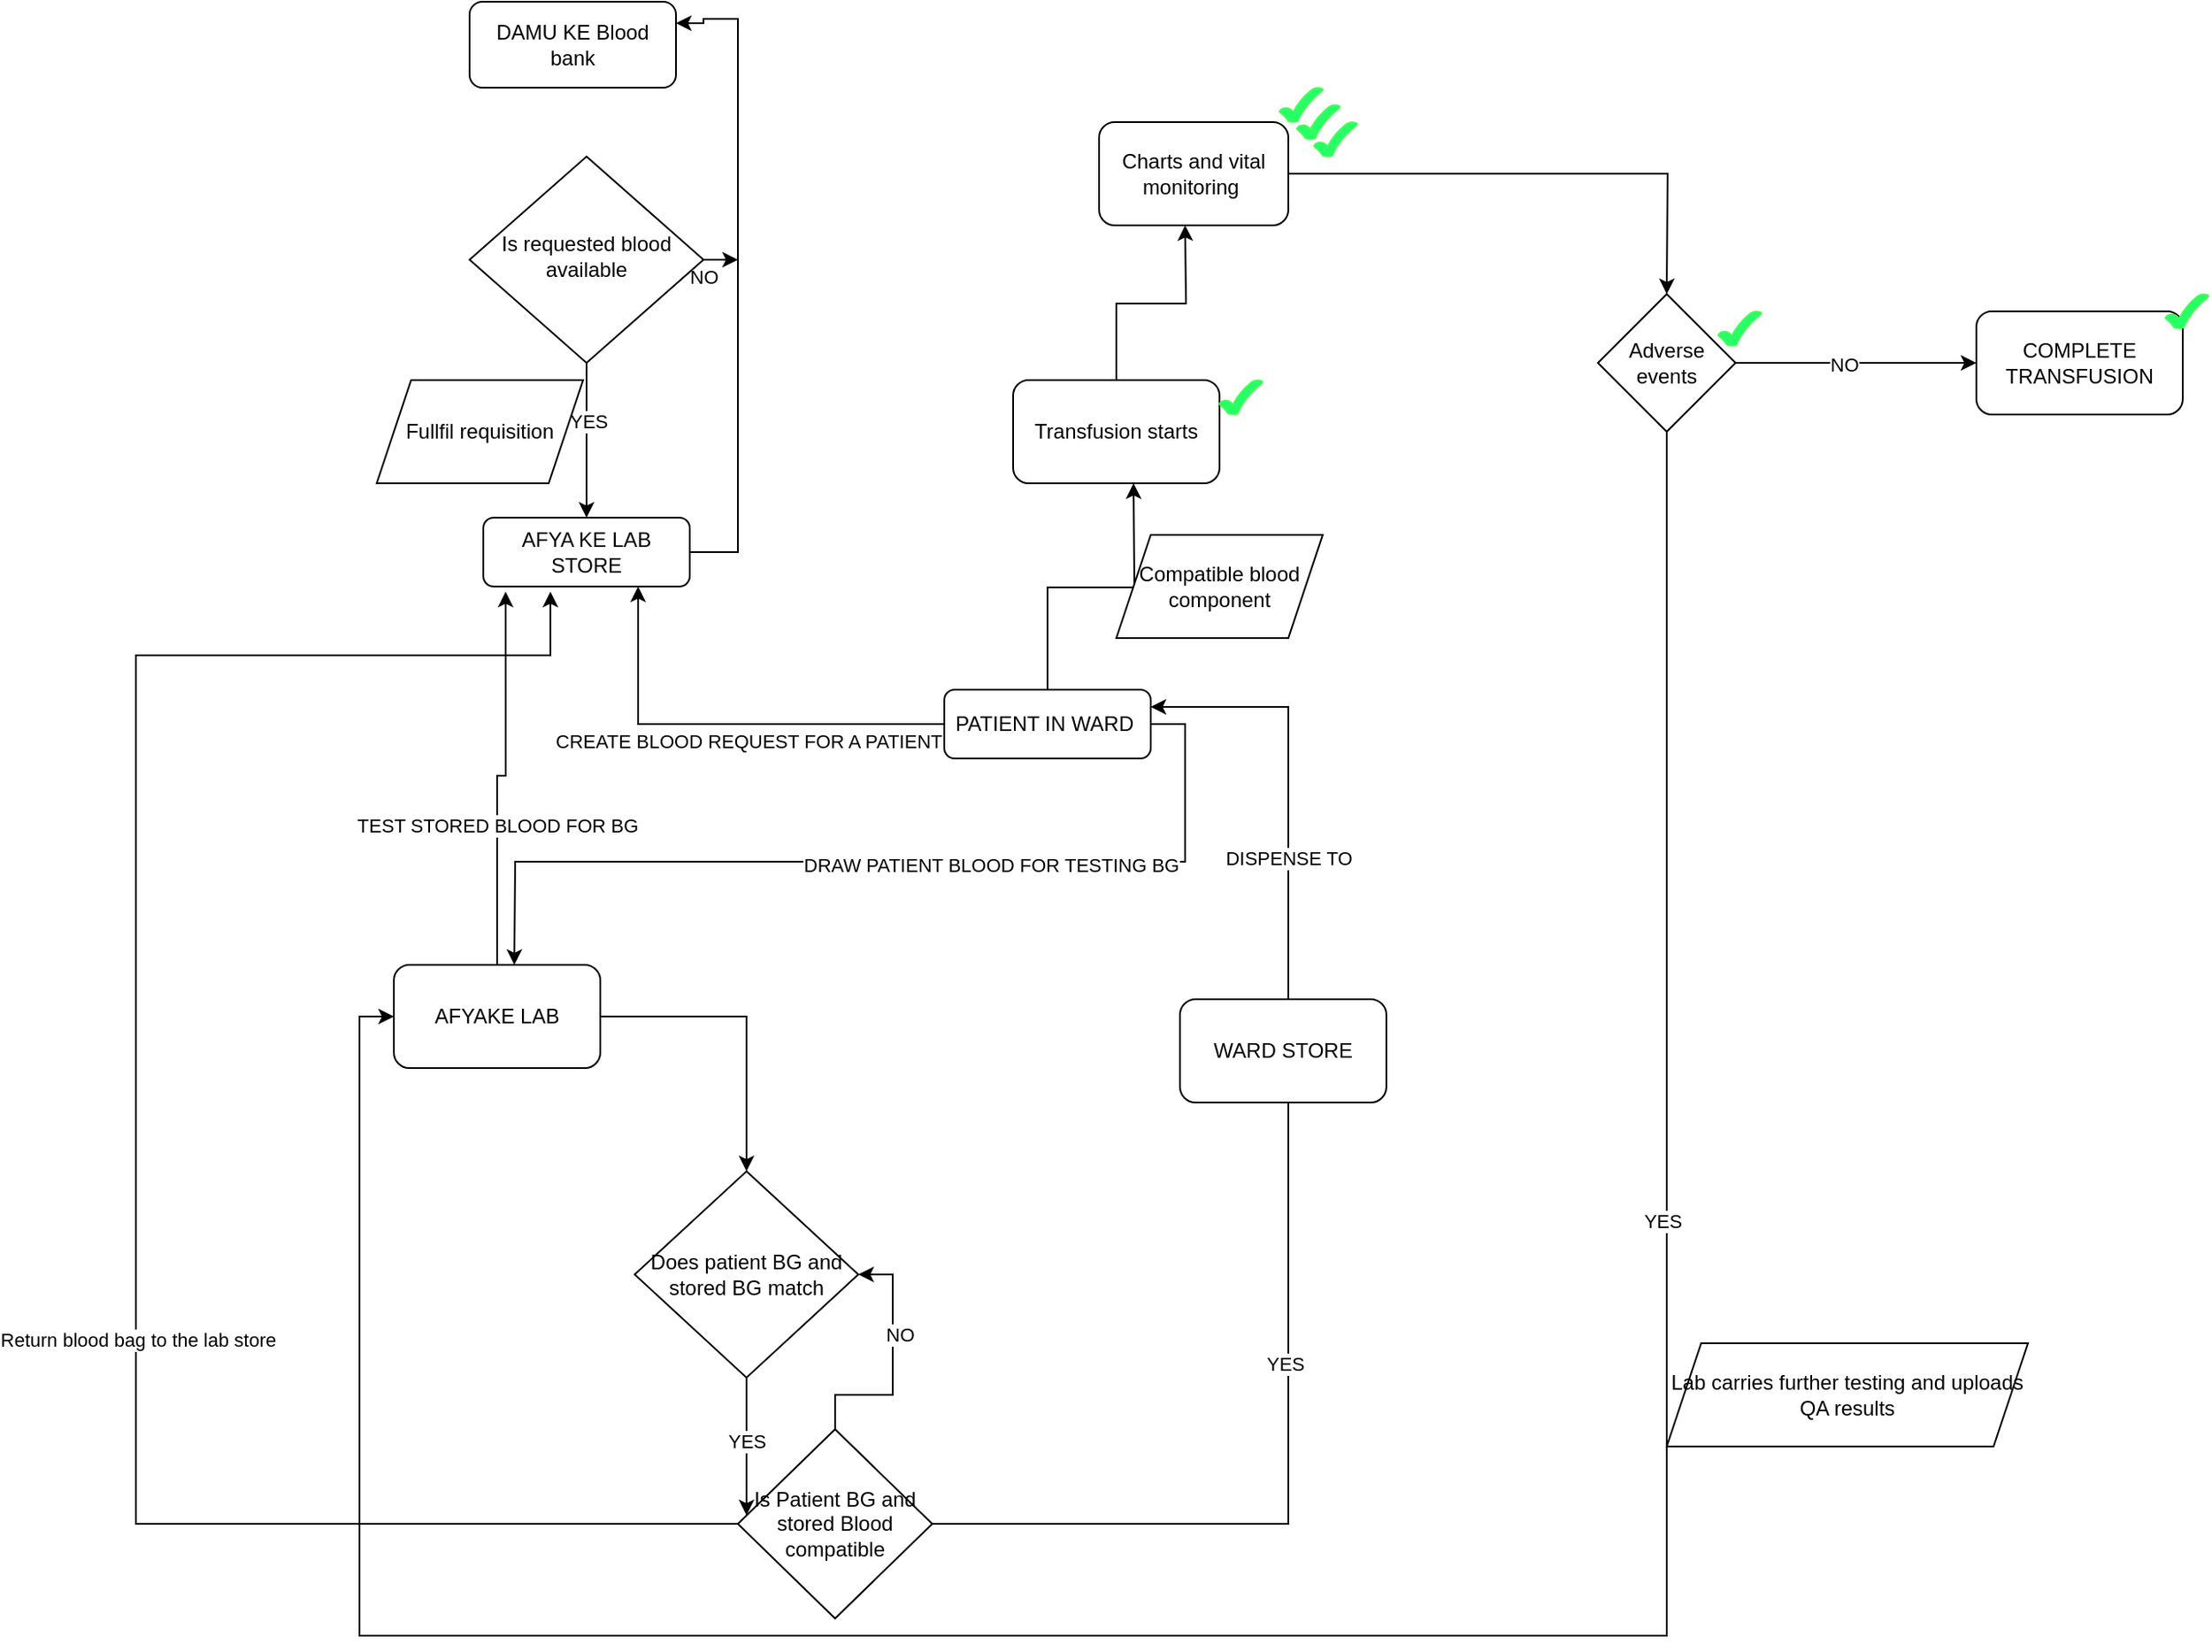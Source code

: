 <mxfile version="24.7.6">
  <diagram id="C5RBs43oDa-KdzZeNtuy" name="Page-1">
    <mxGraphModel dx="1434" dy="772" grid="1" gridSize="10" guides="1" tooltips="1" connect="1" arrows="1" fold="1" page="1" pageScale="1" pageWidth="827" pageHeight="1169" math="0" shadow="0">
      <root>
        <mxCell id="WIyWlLk6GJQsqaUBKTNV-0" />
        <mxCell id="WIyWlLk6GJQsqaUBKTNV-1" parent="WIyWlLk6GJQsqaUBKTNV-0" />
        <mxCell id="WIyWlLk6GJQsqaUBKTNV-3" value="DAMU KE Blood bank" style="rounded=1;whiteSpace=wrap;html=1;fontSize=12;glass=0;strokeWidth=1;shadow=0;" parent="WIyWlLk6GJQsqaUBKTNV-1" vertex="1">
          <mxGeometry x="414" y="20" width="120" height="50" as="geometry" />
        </mxCell>
        <mxCell id="6d0mBlJnEgmpbv1rLdrM-5" style="edgeStyle=orthogonalEdgeStyle;rounded=0;orthogonalLoop=1;jettySize=auto;html=1;" parent="WIyWlLk6GJQsqaUBKTNV-1" source="WIyWlLk6GJQsqaUBKTNV-6" target="6d0mBlJnEgmpbv1rLdrM-1" edge="1">
          <mxGeometry relative="1" as="geometry" />
        </mxCell>
        <mxCell id="6d0mBlJnEgmpbv1rLdrM-8" value="YES" style="edgeLabel;html=1;align=center;verticalAlign=middle;resizable=0;points=[];" parent="6d0mBlJnEgmpbv1rLdrM-5" vertex="1" connectable="0">
          <mxGeometry x="-0.25" y="1" relative="1" as="geometry">
            <mxPoint as="offset" />
          </mxGeometry>
        </mxCell>
        <mxCell id="6d0mBlJnEgmpbv1rLdrM-16" style="edgeStyle=orthogonalEdgeStyle;rounded=0;orthogonalLoop=1;jettySize=auto;html=1;exitX=1;exitY=0.5;exitDx=0;exitDy=0;" parent="WIyWlLk6GJQsqaUBKTNV-1" source="WIyWlLk6GJQsqaUBKTNV-6" edge="1">
          <mxGeometry relative="1" as="geometry">
            <mxPoint x="570" y="170" as="targetPoint" />
          </mxGeometry>
        </mxCell>
        <mxCell id="6d0mBlJnEgmpbv1rLdrM-17" value="NO" style="edgeLabel;html=1;align=center;verticalAlign=middle;resizable=0;points=[];" parent="6d0mBlJnEgmpbv1rLdrM-16" vertex="1" connectable="0">
          <mxGeometry x="-0.2" y="2" relative="1" as="geometry">
            <mxPoint x="-8" y="12" as="offset" />
          </mxGeometry>
        </mxCell>
        <mxCell id="WIyWlLk6GJQsqaUBKTNV-6" value="Is requested blood available" style="rhombus;whiteSpace=wrap;html=1;shadow=0;fontFamily=Helvetica;fontSize=12;align=center;strokeWidth=1;spacing=6;spacingTop=-4;" parent="WIyWlLk6GJQsqaUBKTNV-1" vertex="1">
          <mxGeometry x="414" y="110" width="136" height="120" as="geometry" />
        </mxCell>
        <mxCell id="6d0mBlJnEgmpbv1rLdrM-2" style="edgeStyle=orthogonalEdgeStyle;rounded=0;orthogonalLoop=1;jettySize=auto;html=1;entryX=1;entryY=0.25;entryDx=0;entryDy=0;" parent="WIyWlLk6GJQsqaUBKTNV-1" source="6d0mBlJnEgmpbv1rLdrM-1" target="WIyWlLk6GJQsqaUBKTNV-3" edge="1">
          <mxGeometry relative="1" as="geometry">
            <Array as="points">
              <mxPoint x="570" y="340" />
              <mxPoint x="570" y="30" />
              <mxPoint x="550" y="30" />
            </Array>
          </mxGeometry>
        </mxCell>
        <mxCell id="6d0mBlJnEgmpbv1rLdrM-1" value="AFYA KE LAB STORE" style="rounded=1;whiteSpace=wrap;html=1;" parent="WIyWlLk6GJQsqaUBKTNV-1" vertex="1">
          <mxGeometry x="422" y="320" width="120" height="40" as="geometry" />
        </mxCell>
        <mxCell id="6d0mBlJnEgmpbv1rLdrM-14" value="Fullfil requisition" style="shape=parallelogram;perimeter=parallelogramPerimeter;whiteSpace=wrap;html=1;fixedSize=1;" parent="WIyWlLk6GJQsqaUBKTNV-1" vertex="1">
          <mxGeometry x="360" y="240" width="120" height="60" as="geometry" />
        </mxCell>
        <mxCell id="6d0mBlJnEgmpbv1rLdrM-36" style="edgeStyle=orthogonalEdgeStyle;rounded=0;orthogonalLoop=1;jettySize=auto;html=1;" parent="WIyWlLk6GJQsqaUBKTNV-1" source="6d0mBlJnEgmpbv1rLdrM-20" target="6d0mBlJnEgmpbv1rLdrM-37" edge="1">
          <mxGeometry relative="1" as="geometry">
            <mxPoint x="550" y="740" as="targetPoint" />
          </mxGeometry>
        </mxCell>
        <mxCell id="6d0mBlJnEgmpbv1rLdrM-20" value="AFYAKE LAB" style="rounded=1;whiteSpace=wrap;html=1;" parent="WIyWlLk6GJQsqaUBKTNV-1" vertex="1">
          <mxGeometry x="370" y="580" width="120" height="60" as="geometry" />
        </mxCell>
        <mxCell id="6d0mBlJnEgmpbv1rLdrM-22" style="edgeStyle=orthogonalEdgeStyle;rounded=0;orthogonalLoop=1;jettySize=auto;html=1;entryX=0.75;entryY=1;entryDx=0;entryDy=0;" parent="WIyWlLk6GJQsqaUBKTNV-1" source="6d0mBlJnEgmpbv1rLdrM-21" target="6d0mBlJnEgmpbv1rLdrM-1" edge="1">
          <mxGeometry relative="1" as="geometry" />
        </mxCell>
        <mxCell id="6d0mBlJnEgmpbv1rLdrM-23" value="CREATE BLOOD REQUEST FOR A PATIENT" style="edgeLabel;html=1;align=center;verticalAlign=middle;resizable=0;points=[];" parent="6d0mBlJnEgmpbv1rLdrM-22" vertex="1" connectable="0">
          <mxGeometry x="-0.121" y="3" relative="1" as="geometry">
            <mxPoint x="-1" y="7" as="offset" />
          </mxGeometry>
        </mxCell>
        <mxCell id="6d0mBlJnEgmpbv1rLdrM-29" style="edgeStyle=orthogonalEdgeStyle;rounded=0;orthogonalLoop=1;jettySize=auto;html=1;exitX=1;exitY=0.5;exitDx=0;exitDy=0;" parent="WIyWlLk6GJQsqaUBKTNV-1" source="6d0mBlJnEgmpbv1rLdrM-21" edge="1">
          <mxGeometry relative="1" as="geometry">
            <mxPoint x="440" y="580" as="targetPoint" />
          </mxGeometry>
        </mxCell>
        <mxCell id="6d0mBlJnEgmpbv1rLdrM-30" value="DRAW PATIENT BLOOD FOR TESTING BG" style="edgeLabel;html=1;align=center;verticalAlign=middle;resizable=0;points=[];" parent="6d0mBlJnEgmpbv1rLdrM-29" vertex="1" connectable="0">
          <mxGeometry x="-0.225" y="2" relative="1" as="geometry">
            <mxPoint as="offset" />
          </mxGeometry>
        </mxCell>
        <mxCell id="6d0mBlJnEgmpbv1rLdrM-67" style="edgeStyle=orthogonalEdgeStyle;rounded=0;orthogonalLoop=1;jettySize=auto;html=1;" parent="WIyWlLk6GJQsqaUBKTNV-1" source="6d0mBlJnEgmpbv1rLdrM-21" edge="1">
          <mxGeometry relative="1" as="geometry">
            <mxPoint x="800" y="300" as="targetPoint" />
          </mxGeometry>
        </mxCell>
        <mxCell id="6d0mBlJnEgmpbv1rLdrM-21" value="PATIENT IN WARD&amp;nbsp;" style="rounded=1;whiteSpace=wrap;html=1;" parent="WIyWlLk6GJQsqaUBKTNV-1" vertex="1">
          <mxGeometry x="690" y="420" width="120" height="40" as="geometry" />
        </mxCell>
        <mxCell id="6d0mBlJnEgmpbv1rLdrM-31" style="edgeStyle=orthogonalEdgeStyle;rounded=0;orthogonalLoop=1;jettySize=auto;html=1;entryX=0.108;entryY=1.075;entryDx=0;entryDy=0;entryPerimeter=0;" parent="WIyWlLk6GJQsqaUBKTNV-1" source="6d0mBlJnEgmpbv1rLdrM-20" target="6d0mBlJnEgmpbv1rLdrM-1" edge="1">
          <mxGeometry relative="1" as="geometry" />
        </mxCell>
        <mxCell id="6d0mBlJnEgmpbv1rLdrM-35" value="TEST STORED BLOOD FOR BG" style="edgeLabel;html=1;align=center;verticalAlign=middle;resizable=0;points=[];" parent="6d0mBlJnEgmpbv1rLdrM-31" vertex="1" connectable="0">
          <mxGeometry x="-0.27" relative="1" as="geometry">
            <mxPoint as="offset" />
          </mxGeometry>
        </mxCell>
        <mxCell id="6d0mBlJnEgmpbv1rLdrM-41" style="edgeStyle=orthogonalEdgeStyle;rounded=0;orthogonalLoop=1;jettySize=auto;html=1;exitX=0.5;exitY=1;exitDx=0;exitDy=0;" parent="WIyWlLk6GJQsqaUBKTNV-1" source="6d0mBlJnEgmpbv1rLdrM-37" edge="1">
          <mxGeometry relative="1" as="geometry">
            <mxPoint x="575" y="900" as="targetPoint" />
          </mxGeometry>
        </mxCell>
        <mxCell id="6d0mBlJnEgmpbv1rLdrM-42" value="YES" style="edgeLabel;html=1;align=center;verticalAlign=middle;resizable=0;points=[];" parent="6d0mBlJnEgmpbv1rLdrM-41" vertex="1" connectable="0">
          <mxGeometry x="-0.081" relative="1" as="geometry">
            <mxPoint as="offset" />
          </mxGeometry>
        </mxCell>
        <mxCell id="6d0mBlJnEgmpbv1rLdrM-37" value="Does patient BG and stored BG match" style="rhombus;whiteSpace=wrap;html=1;" parent="WIyWlLk6GJQsqaUBKTNV-1" vertex="1">
          <mxGeometry x="510" y="700" width="130" height="120" as="geometry" />
        </mxCell>
        <mxCell id="6d0mBlJnEgmpbv1rLdrM-47" style="edgeStyle=orthogonalEdgeStyle;rounded=0;orthogonalLoop=1;jettySize=auto;html=1;entryX=1;entryY=0.5;entryDx=0;entryDy=0;" parent="WIyWlLk6GJQsqaUBKTNV-1" source="6d0mBlJnEgmpbv1rLdrM-43" target="6d0mBlJnEgmpbv1rLdrM-37" edge="1">
          <mxGeometry relative="1" as="geometry" />
        </mxCell>
        <mxCell id="6d0mBlJnEgmpbv1rLdrM-48" value="NO" style="edgeLabel;html=1;align=center;verticalAlign=middle;resizable=0;points=[];" parent="6d0mBlJnEgmpbv1rLdrM-47" vertex="1" connectable="0">
          <mxGeometry x="0.247" y="-4" relative="1" as="geometry">
            <mxPoint y="1" as="offset" />
          </mxGeometry>
        </mxCell>
        <mxCell id="6d0mBlJnEgmpbv1rLdrM-56" style="edgeStyle=orthogonalEdgeStyle;rounded=0;orthogonalLoop=1;jettySize=auto;html=1;" parent="WIyWlLk6GJQsqaUBKTNV-1" source="6d0mBlJnEgmpbv1rLdrM-43" target="6d0mBlJnEgmpbv1rLdrM-21" edge="1">
          <mxGeometry relative="1" as="geometry">
            <Array as="points">
              <mxPoint x="890" y="905" />
              <mxPoint x="890" y="430" />
            </Array>
          </mxGeometry>
        </mxCell>
        <mxCell id="6d0mBlJnEgmpbv1rLdrM-61" value="YES" style="edgeLabel;html=1;align=center;verticalAlign=middle;resizable=0;points=[];" parent="6d0mBlJnEgmpbv1rLdrM-56" vertex="1" connectable="0">
          <mxGeometry x="-0.212" y="2" relative="1" as="geometry">
            <mxPoint as="offset" />
          </mxGeometry>
        </mxCell>
        <mxCell id="6d0mBlJnEgmpbv1rLdrM-62" value="DISPENSE TO" style="edgeLabel;html=1;align=center;verticalAlign=middle;resizable=0;points=[];" parent="6d0mBlJnEgmpbv1rLdrM-56" vertex="1" connectable="0">
          <mxGeometry x="0.56" relative="1" as="geometry">
            <mxPoint as="offset" />
          </mxGeometry>
        </mxCell>
        <mxCell id="vHmafAAFR8HXC4GeySof-23" style="edgeStyle=orthogonalEdgeStyle;rounded=0;orthogonalLoop=1;jettySize=auto;html=1;entryX=0.325;entryY=1.075;entryDx=0;entryDy=0;entryPerimeter=0;" edge="1" parent="WIyWlLk6GJQsqaUBKTNV-1" source="6d0mBlJnEgmpbv1rLdrM-43" target="6d0mBlJnEgmpbv1rLdrM-1">
          <mxGeometry relative="1" as="geometry">
            <mxPoint x="80" y="430" as="targetPoint" />
            <Array as="points">
              <mxPoint x="220" y="905" />
              <mxPoint x="220" y="400" />
              <mxPoint x="461" y="400" />
            </Array>
          </mxGeometry>
        </mxCell>
        <mxCell id="vHmafAAFR8HXC4GeySof-24" value="Return blood bag to the lab store" style="edgeLabel;html=1;align=center;verticalAlign=middle;resizable=0;points=[];" vertex="1" connectable="0" parent="vHmafAAFR8HXC4GeySof-23">
          <mxGeometry x="-0.192" y="-1" relative="1" as="geometry">
            <mxPoint as="offset" />
          </mxGeometry>
        </mxCell>
        <mxCell id="6d0mBlJnEgmpbv1rLdrM-43" value="Is Patient BG and stored Blood compatible" style="rhombus;whiteSpace=wrap;html=1;" parent="WIyWlLk6GJQsqaUBKTNV-1" vertex="1">
          <mxGeometry x="570" y="850" width="113" height="110" as="geometry" />
        </mxCell>
        <mxCell id="6d0mBlJnEgmpbv1rLdrM-60" value="WARD STORE" style="rounded=1;whiteSpace=wrap;html=1;" parent="WIyWlLk6GJQsqaUBKTNV-1" vertex="1">
          <mxGeometry x="827" y="600" width="120" height="60" as="geometry" />
        </mxCell>
        <mxCell id="vHmafAAFR8HXC4GeySof-3" style="edgeStyle=orthogonalEdgeStyle;rounded=0;orthogonalLoop=1;jettySize=auto;html=1;" edge="1" parent="WIyWlLk6GJQsqaUBKTNV-1" source="vHmafAAFR8HXC4GeySof-0">
          <mxGeometry relative="1" as="geometry">
            <mxPoint x="830" y="150" as="targetPoint" />
          </mxGeometry>
        </mxCell>
        <mxCell id="vHmafAAFR8HXC4GeySof-0" value="Transfusion starts" style="rounded=1;whiteSpace=wrap;html=1;" vertex="1" parent="WIyWlLk6GJQsqaUBKTNV-1">
          <mxGeometry x="730" y="240" width="120" height="60" as="geometry" />
        </mxCell>
        <mxCell id="vHmafAAFR8HXC4GeySof-1" value="Compatible blood component" style="shape=parallelogram;perimeter=parallelogramPerimeter;whiteSpace=wrap;html=1;fixedSize=1;" vertex="1" parent="WIyWlLk6GJQsqaUBKTNV-1">
          <mxGeometry x="790" y="330" width="120" height="60" as="geometry" />
        </mxCell>
        <mxCell id="vHmafAAFR8HXC4GeySof-9" style="edgeStyle=orthogonalEdgeStyle;rounded=0;orthogonalLoop=1;jettySize=auto;html=1;" edge="1" parent="WIyWlLk6GJQsqaUBKTNV-1" source="vHmafAAFR8HXC4GeySof-5">
          <mxGeometry relative="1" as="geometry">
            <mxPoint x="1110" y="190" as="targetPoint" />
          </mxGeometry>
        </mxCell>
        <mxCell id="vHmafAAFR8HXC4GeySof-5" value="Charts and vital monitoring&amp;nbsp;" style="rounded=1;whiteSpace=wrap;html=1;" vertex="1" parent="WIyWlLk6GJQsqaUBKTNV-1">
          <mxGeometry x="780" y="90" width="110" height="60" as="geometry" />
        </mxCell>
        <mxCell id="vHmafAAFR8HXC4GeySof-11" style="edgeStyle=orthogonalEdgeStyle;rounded=0;orthogonalLoop=1;jettySize=auto;html=1;entryX=0;entryY=0.5;entryDx=0;entryDy=0;" edge="1" parent="WIyWlLk6GJQsqaUBKTNV-1" source="vHmafAAFR8HXC4GeySof-10" target="vHmafAAFR8HXC4GeySof-12">
          <mxGeometry relative="1" as="geometry">
            <mxPoint x="1270" y="230" as="targetPoint" />
          </mxGeometry>
        </mxCell>
        <mxCell id="vHmafAAFR8HXC4GeySof-13" value="NO" style="edgeLabel;html=1;align=center;verticalAlign=middle;resizable=0;points=[];" vertex="1" connectable="0" parent="vHmafAAFR8HXC4GeySof-11">
          <mxGeometry x="-0.1" y="-1" relative="1" as="geometry">
            <mxPoint as="offset" />
          </mxGeometry>
        </mxCell>
        <mxCell id="vHmafAAFR8HXC4GeySof-25" style="edgeStyle=orthogonalEdgeStyle;rounded=0;orthogonalLoop=1;jettySize=auto;html=1;entryX=0;entryY=0.5;entryDx=0;entryDy=0;" edge="1" parent="WIyWlLk6GJQsqaUBKTNV-1" source="vHmafAAFR8HXC4GeySof-10" target="6d0mBlJnEgmpbv1rLdrM-20">
          <mxGeometry relative="1" as="geometry">
            <Array as="points">
              <mxPoint x="1110" y="970" />
              <mxPoint x="350" y="970" />
              <mxPoint x="350" y="610" />
            </Array>
          </mxGeometry>
        </mxCell>
        <mxCell id="vHmafAAFR8HXC4GeySof-26" value="YES&amp;nbsp;" style="edgeLabel;html=1;align=center;verticalAlign=middle;resizable=0;points=[];" vertex="1" connectable="0" parent="vHmafAAFR8HXC4GeySof-25">
          <mxGeometry x="-0.501" y="-1" relative="1" as="geometry">
            <mxPoint as="offset" />
          </mxGeometry>
        </mxCell>
        <mxCell id="vHmafAAFR8HXC4GeySof-10" value="Adverse events" style="rhombus;whiteSpace=wrap;html=1;" vertex="1" parent="WIyWlLk6GJQsqaUBKTNV-1">
          <mxGeometry x="1070" y="190" width="80" height="80" as="geometry" />
        </mxCell>
        <mxCell id="vHmafAAFR8HXC4GeySof-12" value="COMPLETE TRANSFUSION" style="rounded=1;whiteSpace=wrap;html=1;" vertex="1" parent="WIyWlLk6GJQsqaUBKTNV-1">
          <mxGeometry x="1290" y="200" width="120" height="60" as="geometry" />
        </mxCell>
        <mxCell id="vHmafAAFR8HXC4GeySof-16" value="Lab carries further testing and uploads QA results" style="shape=parallelogram;perimeter=parallelogramPerimeter;whiteSpace=wrap;html=1;fixedSize=1;" vertex="1" parent="WIyWlLk6GJQsqaUBKTNV-1">
          <mxGeometry x="1110" y="800" width="210" height="60" as="geometry" />
        </mxCell>
        <mxCell id="vHmafAAFR8HXC4GeySof-27" value="" style="verticalLabelPosition=bottom;verticalAlign=top;html=1;shape=mxgraph.basic.tick;strokeColor=#45FF57;fillColor=#26FF67;" vertex="1" parent="WIyWlLk6GJQsqaUBKTNV-1">
          <mxGeometry x="885" y="70" width="25" height="20" as="geometry" />
        </mxCell>
        <mxCell id="vHmafAAFR8HXC4GeySof-28" value="" style="verticalLabelPosition=bottom;verticalAlign=top;html=1;shape=mxgraph.basic.tick;strokeColor=#45FF57;fillColor=#26FF67;" vertex="1" parent="WIyWlLk6GJQsqaUBKTNV-1">
          <mxGeometry x="1140" y="200" width="25" height="20" as="geometry" />
        </mxCell>
        <mxCell id="vHmafAAFR8HXC4GeySof-30" value="" style="verticalLabelPosition=bottom;verticalAlign=top;html=1;shape=mxgraph.basic.tick;strokeColor=#45FF57;fillColor=#26FF67;" vertex="1" parent="WIyWlLk6GJQsqaUBKTNV-1">
          <mxGeometry x="1400" y="190" width="25" height="20" as="geometry" />
        </mxCell>
        <mxCell id="vHmafAAFR8HXC4GeySof-31" value="" style="shape=image;html=1;verticalAlign=top;verticalLabelPosition=bottom;labelBackgroundColor=#ffffff;imageAspect=0;aspect=fixed;image=https://cdn3.iconfinder.com/data/icons/flat-actions-icons-9/792/Close_Icon_Dark-128.png" vertex="1" parent="WIyWlLk6GJQsqaUBKTNV-1">
          <mxGeometry x="1110" y="640" width="50" height="50" as="geometry" />
        </mxCell>
        <mxCell id="vHmafAAFR8HXC4GeySof-33" value="" style="verticalLabelPosition=bottom;verticalAlign=top;html=1;shape=mxgraph.basic.tick;strokeColor=#45FF57;fillColor=#26FF67;" vertex="1" parent="WIyWlLk6GJQsqaUBKTNV-1">
          <mxGeometry x="895" y="80" width="25" height="20" as="geometry" />
        </mxCell>
        <mxCell id="vHmafAAFR8HXC4GeySof-34" value="" style="verticalLabelPosition=bottom;verticalAlign=top;html=1;shape=mxgraph.basic.tick;strokeColor=#45FF57;fillColor=#26FF67;" vertex="1" parent="WIyWlLk6GJQsqaUBKTNV-1">
          <mxGeometry x="905" y="90" width="25" height="20" as="geometry" />
        </mxCell>
        <mxCell id="vHmafAAFR8HXC4GeySof-35" value="" style="verticalLabelPosition=bottom;verticalAlign=top;html=1;shape=mxgraph.basic.tick;strokeColor=#45FF57;fillColor=#26FF67;" vertex="1" parent="WIyWlLk6GJQsqaUBKTNV-1">
          <mxGeometry x="850" y="240" width="25" height="20" as="geometry" />
        </mxCell>
      </root>
    </mxGraphModel>
  </diagram>
</mxfile>
